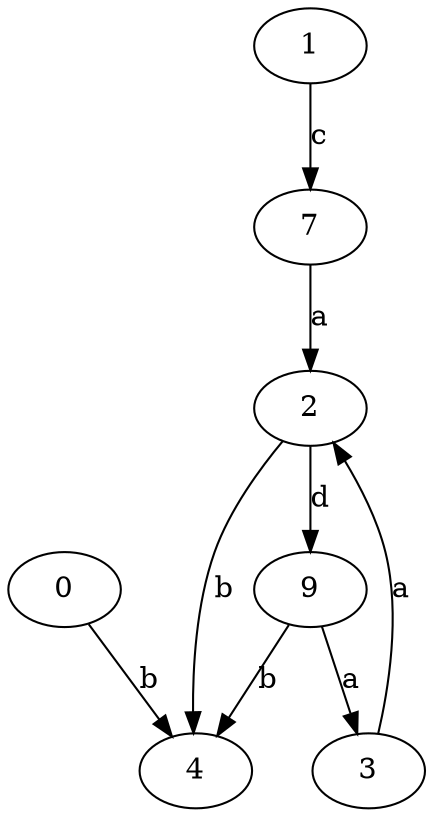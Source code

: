 strict digraph  {
2;
3;
0;
4;
7;
9;
1;
2 -> 4  [label=b];
2 -> 9  [label=d];
3 -> 2  [label=a];
0 -> 4  [label=b];
7 -> 2  [label=a];
9 -> 3  [label=a];
9 -> 4  [label=b];
1 -> 7  [label=c];
}
